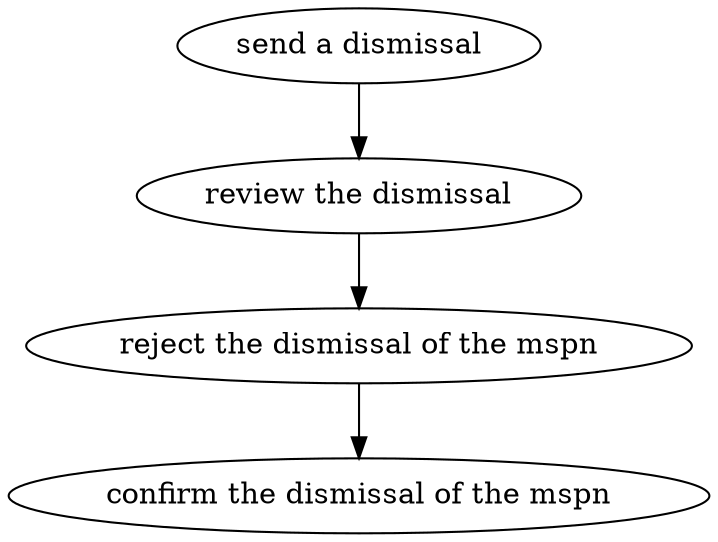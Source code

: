 strict digraph "doc-10.6" {
	graph [name="doc-10.6"];
	"send a dismissal"	[attrs="{'type': 'Activity', 'label': 'send a dismissal'}"];
	"review the dismissal"	[attrs="{'type': 'Activity', 'label': 'review the dismissal'}"];
	"send a dismissal" -> "review the dismissal"	[attrs="{'type': 'flow', 'label': 'flow'}"];
	"reject the dismissal of the mspn"	[attrs="{'type': 'Activity', 'label': 'reject the dismissal of the mspn'}"];
	"review the dismissal" -> "reject the dismissal of the mspn"	[attrs="{'type': 'flow', 'label': 'flow'}"];
	"confirm the dismissal of the mspn"	[attrs="{'type': 'Activity', 'label': 'confirm the dismissal of the mspn'}"];
	"reject the dismissal of the mspn" -> "confirm the dismissal of the mspn"	[attrs="{'type': 'flow', 'label': 'flow'}"];
}
